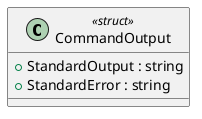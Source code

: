 @startuml
class CommandOutput <<struct>> {
    + StandardOutput : string
    + StandardError : string
}
@enduml
